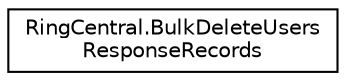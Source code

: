 digraph "Graphical Class Hierarchy"
{
 // LATEX_PDF_SIZE
  edge [fontname="Helvetica",fontsize="10",labelfontname="Helvetica",labelfontsize="10"];
  node [fontname="Helvetica",fontsize="10",shape=record];
  rankdir="LR";
  Node0 [label="RingCentral.BulkDeleteUsers\lResponseRecords",height=0.2,width=0.4,color="black", fillcolor="white", style="filled",URL="$classRingCentral_1_1BulkDeleteUsersResponseRecords.html",tooltip=" "];
}
